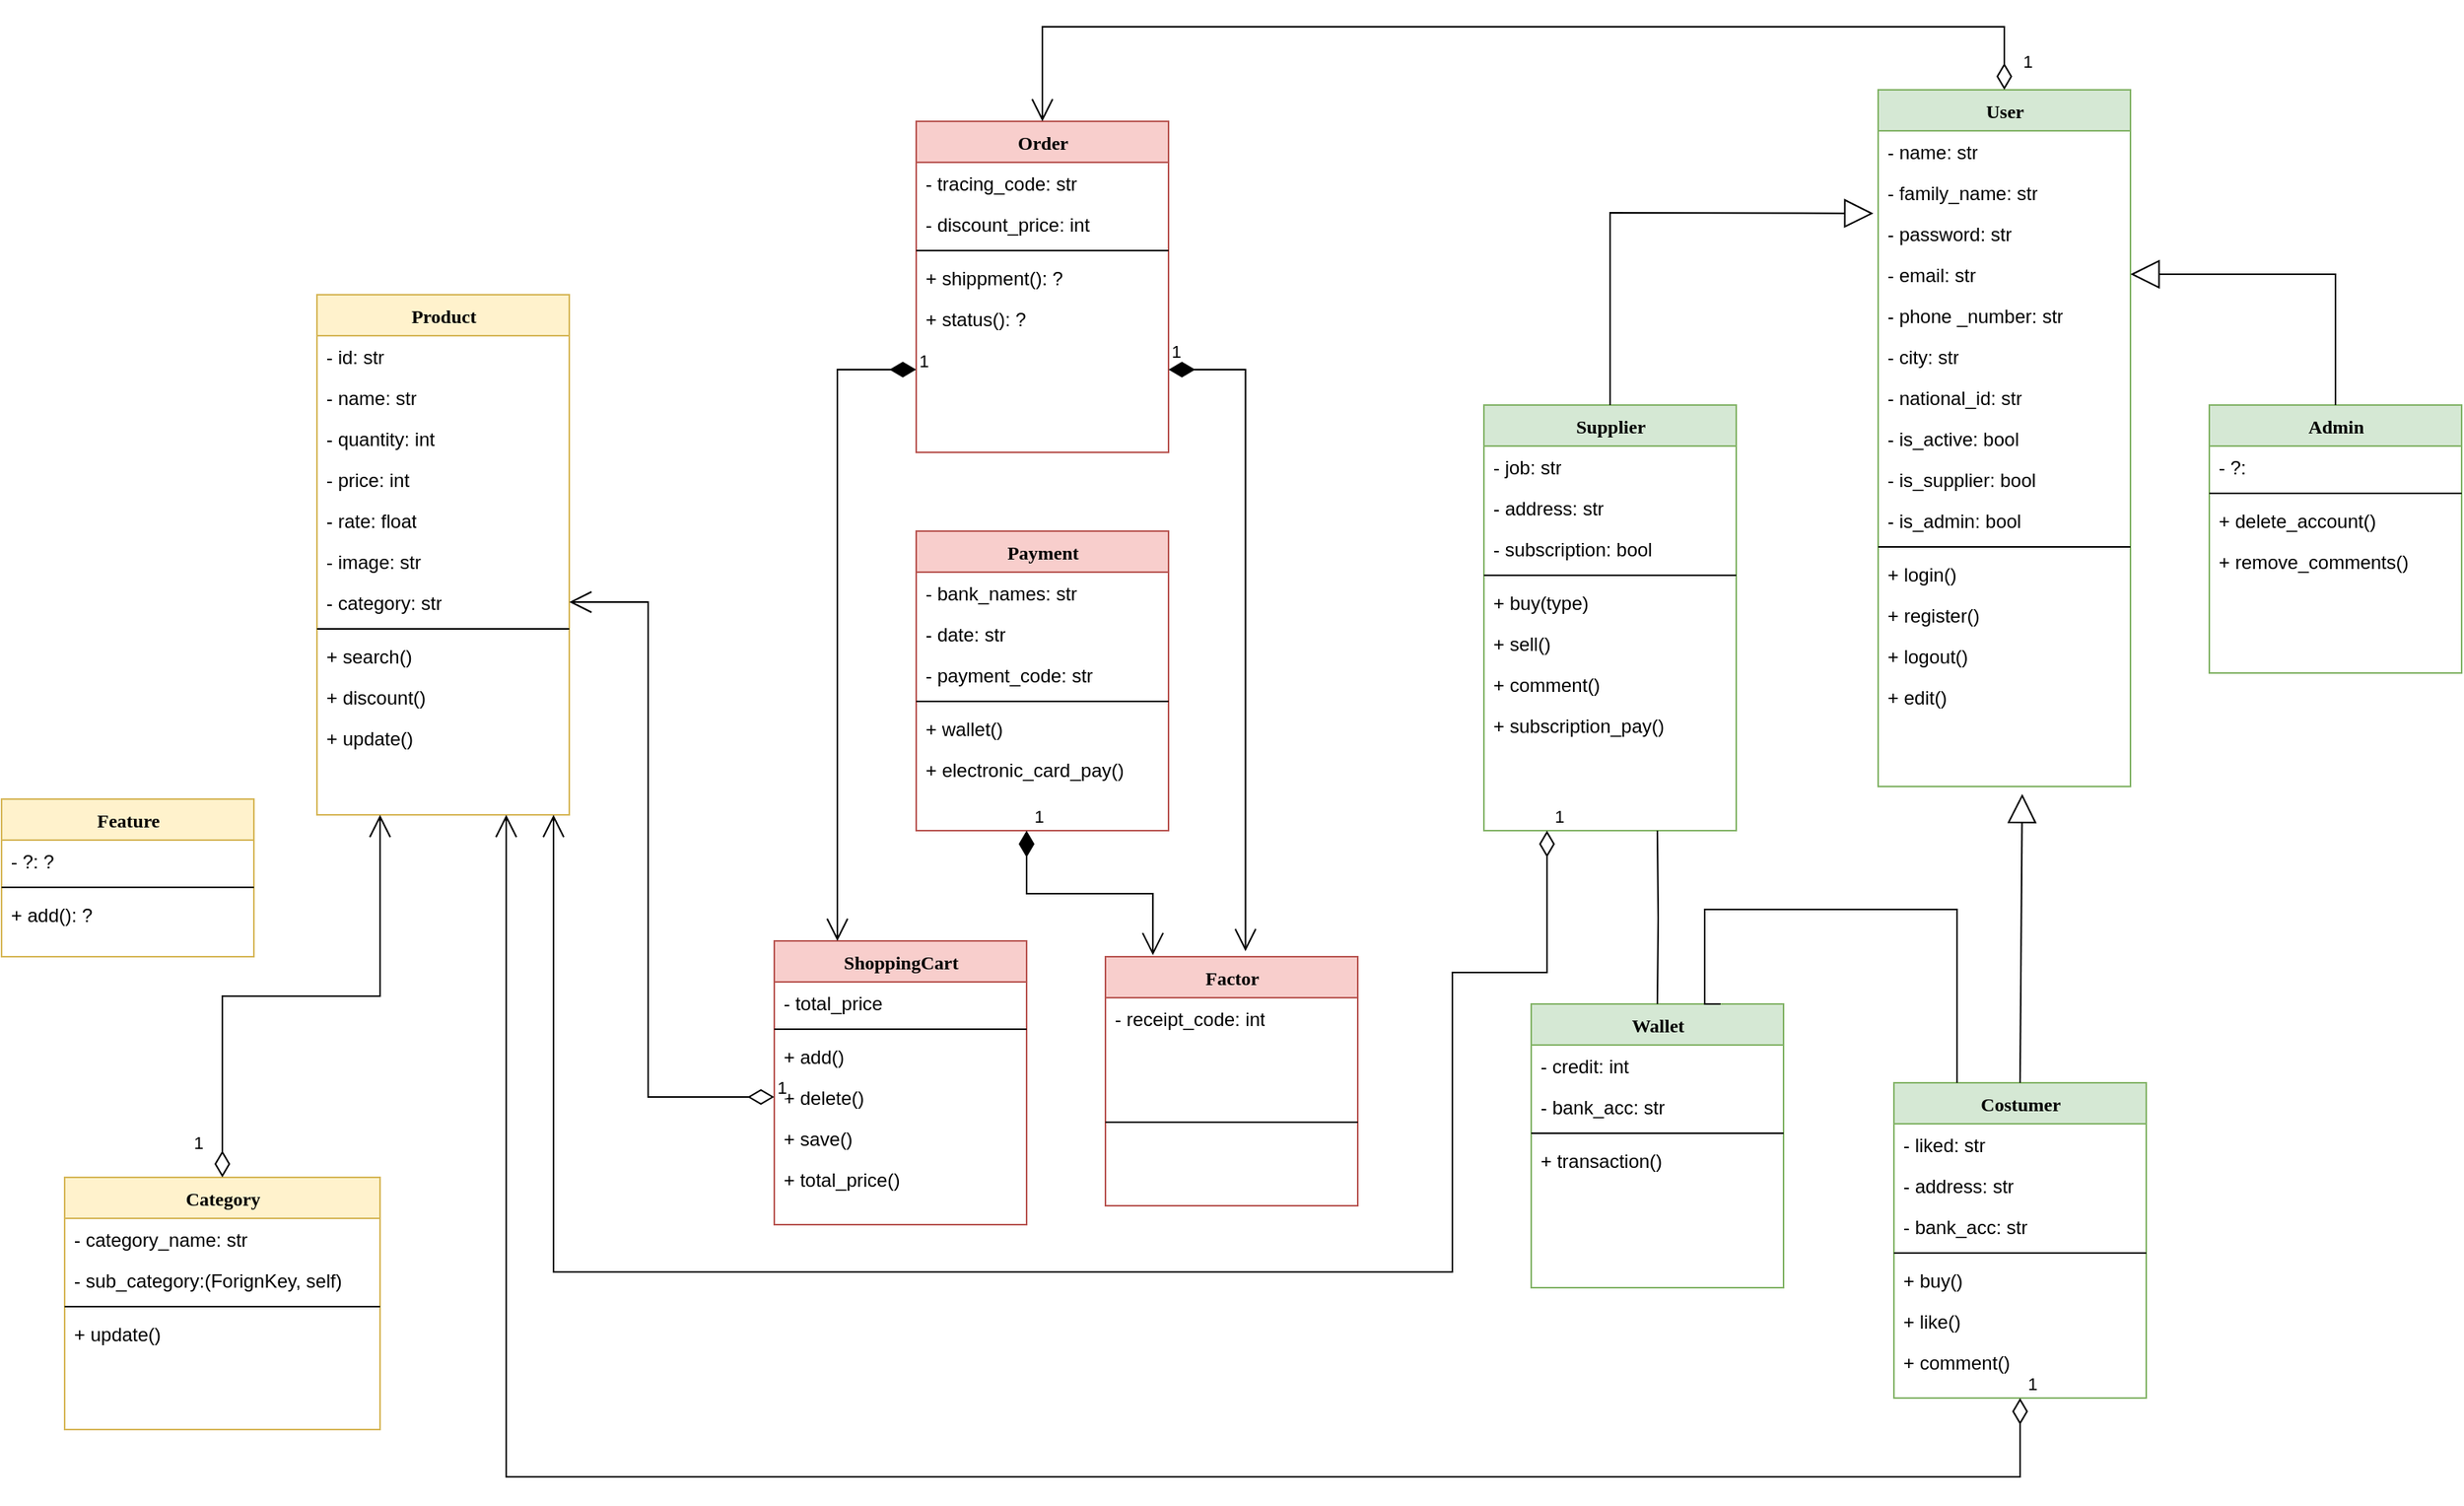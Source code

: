 <mxfile version="17.5.0" type="device"><diagram name="Page-1" id="9f46799a-70d6-7492-0946-bef42562c5a5"><mxGraphModel dx="1149" dy="525" grid="1" gridSize="10" guides="1" tooltips="1" connect="1" arrows="1" fold="1" page="1" pageScale="1" pageWidth="1700" pageHeight="1100" background="none" math="0" shadow="0"><root><mxCell id="0"/><mxCell id="1" parent="0"/><mxCell id="78961159f06e98e8-30" value="Product" style="swimlane;html=1;fontStyle=1;align=center;verticalAlign=top;childLayout=stackLayout;horizontal=1;startSize=26;horizontalStack=0;resizeParent=1;resizeLast=0;collapsible=1;marginBottom=0;swimlaneFillColor=#ffffff;rounded=0;shadow=0;comic=0;labelBackgroundColor=none;strokeWidth=1;fillColor=#fff2cc;fontFamily=Verdana;fontSize=12;strokeColor=#d6b656;" parent="1" vertex="1"><mxGeometry x="270" y="210" width="160" height="330" as="geometry"/></mxCell><mxCell id="78961159f06e98e8-31" value="- id: str" style="text;html=1;strokeColor=none;fillColor=none;align=left;verticalAlign=top;spacingLeft=4;spacingRight=4;whiteSpace=wrap;overflow=hidden;rotatable=0;points=[[0,0.5],[1,0.5]];portConstraint=eastwest;" parent="78961159f06e98e8-30" vertex="1"><mxGeometry y="26" width="160" height="26" as="geometry"/></mxCell><mxCell id="78961159f06e98e8-32" value="- name: str" style="text;html=1;strokeColor=none;fillColor=none;align=left;verticalAlign=top;spacingLeft=4;spacingRight=4;whiteSpace=wrap;overflow=hidden;rotatable=0;points=[[0,0.5],[1,0.5]];portConstraint=eastwest;" parent="78961159f06e98e8-30" vertex="1"><mxGeometry y="52" width="160" height="26" as="geometry"/></mxCell><mxCell id="78961159f06e98e8-34" value="- quantity: int" style="text;html=1;strokeColor=none;fillColor=none;align=left;verticalAlign=top;spacingLeft=4;spacingRight=4;whiteSpace=wrap;overflow=hidden;rotatable=0;points=[[0,0.5],[1,0.5]];portConstraint=eastwest;" parent="78961159f06e98e8-30" vertex="1"><mxGeometry y="78" width="160" height="26" as="geometry"/></mxCell><mxCell id="78961159f06e98e8-33" value="- price: int" style="text;html=1;strokeColor=none;fillColor=none;align=left;verticalAlign=top;spacingLeft=4;spacingRight=4;whiteSpace=wrap;overflow=hidden;rotatable=0;points=[[0,0.5],[1,0.5]];portConstraint=eastwest;" parent="78961159f06e98e8-30" vertex="1"><mxGeometry y="104" width="160" height="26" as="geometry"/></mxCell><mxCell id="78961159f06e98e8-36" value="- rate: float" style="text;html=1;strokeColor=none;fillColor=none;align=left;verticalAlign=top;spacingLeft=4;spacingRight=4;whiteSpace=wrap;overflow=hidden;rotatable=0;points=[[0,0.5],[1,0.5]];portConstraint=eastwest;" parent="78961159f06e98e8-30" vertex="1"><mxGeometry y="130" width="160" height="26" as="geometry"/></mxCell><mxCell id="78961159f06e98e8-37" value="- image: str" style="text;html=1;strokeColor=none;fillColor=none;align=left;verticalAlign=top;spacingLeft=4;spacingRight=4;whiteSpace=wrap;overflow=hidden;rotatable=0;points=[[0,0.5],[1,0.5]];portConstraint=eastwest;" parent="78961159f06e98e8-30" vertex="1"><mxGeometry y="156" width="160" height="26" as="geometry"/></mxCell><mxCell id="fIkPZ4_y4EWvfFRORmlF-65" value="- category: str" style="text;html=1;strokeColor=none;fillColor=none;align=left;verticalAlign=top;spacingLeft=4;spacingRight=4;whiteSpace=wrap;overflow=hidden;rotatable=0;points=[[0,0.5],[1,0.5]];portConstraint=eastwest;" parent="78961159f06e98e8-30" vertex="1"><mxGeometry y="182" width="160" height="26" as="geometry"/></mxCell><mxCell id="78961159f06e98e8-38" value="" style="line;html=1;strokeWidth=1;fillColor=none;align=left;verticalAlign=middle;spacingTop=-1;spacingLeft=3;spacingRight=3;rotatable=0;labelPosition=right;points=[];portConstraint=eastwest;" parent="78961159f06e98e8-30" vertex="1"><mxGeometry y="208" width="160" height="8" as="geometry"/></mxCell><mxCell id="78961159f06e98e8-42" value="+ search()" style="text;html=1;strokeColor=none;fillColor=none;align=left;verticalAlign=top;spacingLeft=4;spacingRight=4;whiteSpace=wrap;overflow=hidden;rotatable=0;points=[[0,0.5],[1,0.5]];portConstraint=eastwest;" parent="78961159f06e98e8-30" vertex="1"><mxGeometry y="216" width="160" height="26" as="geometry"/></mxCell><mxCell id="BPXEBO4qy_wb8fiPH7Xa-4" value="+ discount()" style="text;html=1;strokeColor=none;fillColor=none;align=left;verticalAlign=top;spacingLeft=4;spacingRight=4;whiteSpace=wrap;overflow=hidden;rotatable=0;points=[[0,0.5],[1,0.5]];portConstraint=eastwest;" parent="78961159f06e98e8-30" vertex="1"><mxGeometry y="242" width="160" height="26" as="geometry"/></mxCell><mxCell id="4go0YSJd2ItWTW5QJAgj-34" value="+ update()" style="text;html=1;strokeColor=none;fillColor=none;align=left;verticalAlign=top;spacingLeft=4;spacingRight=4;whiteSpace=wrap;overflow=hidden;rotatable=0;points=[[0,0.5],[1,0.5]];portConstraint=eastwest;" vertex="1" parent="78961159f06e98e8-30"><mxGeometry y="268" width="160" height="26" as="geometry"/></mxCell><mxCell id="BPXEBO4qy_wb8fiPH7Xa-6" value="User" style="swimlane;html=1;fontStyle=1;align=center;verticalAlign=top;childLayout=stackLayout;horizontal=1;startSize=26;horizontalStack=0;resizeParent=1;resizeLast=0;collapsible=1;marginBottom=0;swimlaneFillColor=#ffffff;rounded=0;shadow=0;comic=0;labelBackgroundColor=none;strokeWidth=1;fillColor=#d5e8d4;fontFamily=Verdana;fontSize=12;strokeColor=#82b366;" parent="1" vertex="1"><mxGeometry x="1260" y="80" width="160" height="442" as="geometry"/></mxCell><mxCell id="BPXEBO4qy_wb8fiPH7Xa-7" value="- name: str" style="text;html=1;strokeColor=none;fillColor=none;align=left;verticalAlign=top;spacingLeft=4;spacingRight=4;whiteSpace=wrap;overflow=hidden;rotatable=0;points=[[0,0.5],[1,0.5]];portConstraint=eastwest;" parent="BPXEBO4qy_wb8fiPH7Xa-6" vertex="1"><mxGeometry y="26" width="160" height="26" as="geometry"/></mxCell><mxCell id="BPXEBO4qy_wb8fiPH7Xa-18" value="- family_name: str" style="text;html=1;strokeColor=none;fillColor=none;align=left;verticalAlign=top;spacingLeft=4;spacingRight=4;whiteSpace=wrap;overflow=hidden;rotatable=0;points=[[0,0.5],[1,0.5]];portConstraint=eastwest;" parent="BPXEBO4qy_wb8fiPH7Xa-6" vertex="1"><mxGeometry y="52" width="160" height="26" as="geometry"/></mxCell><mxCell id="BPXEBO4qy_wb8fiPH7Xa-8" value="- password: str" style="text;html=1;strokeColor=none;fillColor=none;align=left;verticalAlign=top;spacingLeft=4;spacingRight=4;whiteSpace=wrap;overflow=hidden;rotatable=0;points=[[0,0.5],[1,0.5]];portConstraint=eastwest;" parent="BPXEBO4qy_wb8fiPH7Xa-6" vertex="1"><mxGeometry y="78" width="160" height="26" as="geometry"/></mxCell><mxCell id="BPXEBO4qy_wb8fiPH7Xa-9" value="- email: str" style="text;html=1;strokeColor=none;fillColor=none;align=left;verticalAlign=top;spacingLeft=4;spacingRight=4;whiteSpace=wrap;overflow=hidden;rotatable=0;points=[[0,0.5],[1,0.5]];portConstraint=eastwest;" parent="BPXEBO4qy_wb8fiPH7Xa-6" vertex="1"><mxGeometry y="104" width="160" height="26" as="geometry"/></mxCell><mxCell id="BPXEBO4qy_wb8fiPH7Xa-10" value="- phone _number: str" style="text;html=1;strokeColor=none;fillColor=none;align=left;verticalAlign=top;spacingLeft=4;spacingRight=4;whiteSpace=wrap;overflow=hidden;rotatable=0;points=[[0,0.5],[1,0.5]];portConstraint=eastwest;" parent="BPXEBO4qy_wb8fiPH7Xa-6" vertex="1"><mxGeometry y="130" width="160" height="26" as="geometry"/></mxCell><mxCell id="4go0YSJd2ItWTW5QJAgj-14" value="- city: str" style="text;html=1;strokeColor=none;fillColor=none;align=left;verticalAlign=top;spacingLeft=4;spacingRight=4;whiteSpace=wrap;overflow=hidden;rotatable=0;points=[[0,0.5],[1,0.5]];portConstraint=eastwest;" vertex="1" parent="BPXEBO4qy_wb8fiPH7Xa-6"><mxGeometry y="156" width="160" height="26" as="geometry"/></mxCell><mxCell id="QtdesWyLZIjaMPHJpscY-1" value="- national_id: str" style="text;html=1;strokeColor=none;fillColor=none;align=left;verticalAlign=top;spacingLeft=4;spacingRight=4;whiteSpace=wrap;overflow=hidden;rotatable=0;points=[[0,0.5],[1,0.5]];portConstraint=eastwest;" parent="BPXEBO4qy_wb8fiPH7Xa-6" vertex="1"><mxGeometry y="182" width="160" height="26" as="geometry"/></mxCell><mxCell id="4go0YSJd2ItWTW5QJAgj-20" value="- is_active: bool" style="text;html=1;strokeColor=none;fillColor=none;align=left;verticalAlign=top;spacingLeft=4;spacingRight=4;whiteSpace=wrap;overflow=hidden;rotatable=0;points=[[0,0.5],[1,0.5]];portConstraint=eastwest;" vertex="1" parent="BPXEBO4qy_wb8fiPH7Xa-6"><mxGeometry y="208" width="160" height="26" as="geometry"/></mxCell><mxCell id="4go0YSJd2ItWTW5QJAgj-22" value="- is_supplier: bool" style="text;html=1;strokeColor=none;fillColor=none;align=left;verticalAlign=top;spacingLeft=4;spacingRight=4;whiteSpace=wrap;overflow=hidden;rotatable=0;points=[[0,0.5],[1,0.5]];portConstraint=eastwest;" vertex="1" parent="BPXEBO4qy_wb8fiPH7Xa-6"><mxGeometry y="234" width="160" height="26" as="geometry"/></mxCell><mxCell id="4go0YSJd2ItWTW5QJAgj-21" value="- is_admin: bool" style="text;html=1;strokeColor=none;fillColor=none;align=left;verticalAlign=top;spacingLeft=4;spacingRight=4;whiteSpace=wrap;overflow=hidden;rotatable=0;points=[[0,0.5],[1,0.5]];portConstraint=eastwest;" vertex="1" parent="BPXEBO4qy_wb8fiPH7Xa-6"><mxGeometry y="260" width="160" height="26" as="geometry"/></mxCell><mxCell id="BPXEBO4qy_wb8fiPH7Xa-13" value="" style="line;html=1;strokeWidth=1;fillColor=none;align=left;verticalAlign=middle;spacingTop=-1;spacingLeft=3;spacingRight=3;rotatable=0;labelPosition=right;points=[];portConstraint=eastwest;" parent="BPXEBO4qy_wb8fiPH7Xa-6" vertex="1"><mxGeometry y="286" width="160" height="8" as="geometry"/></mxCell><mxCell id="fIkPZ4_y4EWvfFRORmlF-66" value="+ login()" style="text;html=1;strokeColor=none;fillColor=none;align=left;verticalAlign=top;spacingLeft=4;spacingRight=4;whiteSpace=wrap;overflow=hidden;rotatable=0;points=[[0,0.5],[1,0.5]];portConstraint=eastwest;" parent="BPXEBO4qy_wb8fiPH7Xa-6" vertex="1"><mxGeometry y="294" width="160" height="26" as="geometry"/></mxCell><mxCell id="fIkPZ4_y4EWvfFRORmlF-67" value="+ register()" style="text;html=1;strokeColor=none;fillColor=none;align=left;verticalAlign=top;spacingLeft=4;spacingRight=4;whiteSpace=wrap;overflow=hidden;rotatable=0;points=[[0,0.5],[1,0.5]];portConstraint=eastwest;" parent="BPXEBO4qy_wb8fiPH7Xa-6" vertex="1"><mxGeometry y="320" width="160" height="26" as="geometry"/></mxCell><mxCell id="fIkPZ4_y4EWvfFRORmlF-68" value="+ logout()" style="text;html=1;strokeColor=none;fillColor=none;align=left;verticalAlign=top;spacingLeft=4;spacingRight=4;whiteSpace=wrap;overflow=hidden;rotatable=0;points=[[0,0.5],[1,0.5]];portConstraint=eastwest;" parent="BPXEBO4qy_wb8fiPH7Xa-6" vertex="1"><mxGeometry y="346" width="160" height="26" as="geometry"/></mxCell><mxCell id="4go0YSJd2ItWTW5QJAgj-15" value="+ edit()" style="text;html=1;strokeColor=none;fillColor=none;align=left;verticalAlign=top;spacingLeft=4;spacingRight=4;whiteSpace=wrap;overflow=hidden;rotatable=0;points=[[0,0.5],[1,0.5]];portConstraint=eastwest;" vertex="1" parent="BPXEBO4qy_wb8fiPH7Xa-6"><mxGeometry y="372" width="160" height="70" as="geometry"/></mxCell><mxCell id="BPXEBO4qy_wb8fiPH7Xa-19" value="Costumer" style="swimlane;html=1;fontStyle=1;align=center;verticalAlign=top;childLayout=stackLayout;horizontal=1;startSize=26;horizontalStack=0;resizeParent=1;resizeLast=0;collapsible=1;marginBottom=0;swimlaneFillColor=#ffffff;rounded=0;shadow=0;comic=0;labelBackgroundColor=none;strokeWidth=1;fillColor=#d5e8d4;fontFamily=Verdana;fontSize=12;strokeColor=#82b366;" parent="1" vertex="1"><mxGeometry x="1270" y="710" width="160" height="200" as="geometry"/></mxCell><mxCell id="BPXEBO4qy_wb8fiPH7Xa-20" value="- liked: str" style="text;html=1;strokeColor=none;fillColor=none;align=left;verticalAlign=top;spacingLeft=4;spacingRight=4;whiteSpace=wrap;overflow=hidden;rotatable=0;points=[[0,0.5],[1,0.5]];portConstraint=eastwest;" parent="BPXEBO4qy_wb8fiPH7Xa-19" vertex="1"><mxGeometry y="26" width="160" height="26" as="geometry"/></mxCell><mxCell id="BPXEBO4qy_wb8fiPH7Xa-21" value="- address: str" style="text;html=1;strokeColor=none;fillColor=none;align=left;verticalAlign=top;spacingLeft=4;spacingRight=4;whiteSpace=wrap;overflow=hidden;rotatable=0;points=[[0,0.5],[1,0.5]];portConstraint=eastwest;" parent="BPXEBO4qy_wb8fiPH7Xa-19" vertex="1"><mxGeometry y="52" width="160" height="26" as="geometry"/></mxCell><mxCell id="BPXEBO4qy_wb8fiPH7Xa-22" value="- bank_acc: str" style="text;html=1;strokeColor=none;fillColor=none;align=left;verticalAlign=top;spacingLeft=4;spacingRight=4;whiteSpace=wrap;overflow=hidden;rotatable=0;points=[[0,0.5],[1,0.5]];portConstraint=eastwest;" parent="BPXEBO4qy_wb8fiPH7Xa-19" vertex="1"><mxGeometry y="78" width="160" height="26" as="geometry"/></mxCell><mxCell id="BPXEBO4qy_wb8fiPH7Xa-25" value="" style="line;html=1;strokeWidth=1;fillColor=none;align=left;verticalAlign=middle;spacingTop=-1;spacingLeft=3;spacingRight=3;rotatable=0;labelPosition=right;points=[];portConstraint=eastwest;" parent="BPXEBO4qy_wb8fiPH7Xa-19" vertex="1"><mxGeometry y="104" width="160" height="8" as="geometry"/></mxCell><mxCell id="BPXEBO4qy_wb8fiPH7Xa-45" value="+ buy()" style="text;html=1;strokeColor=none;fillColor=none;align=left;verticalAlign=top;spacingLeft=4;spacingRight=4;whiteSpace=wrap;overflow=hidden;rotatable=0;points=[[0,0.5],[1,0.5]];portConstraint=eastwest;" parent="BPXEBO4qy_wb8fiPH7Xa-19" vertex="1"><mxGeometry y="112" width="160" height="26" as="geometry"/></mxCell><mxCell id="fIkPZ4_y4EWvfFRORmlF-72" value="+ like()" style="text;html=1;strokeColor=none;fillColor=none;align=left;verticalAlign=top;spacingLeft=4;spacingRight=4;whiteSpace=wrap;overflow=hidden;rotatable=0;points=[[0,0.5],[1,0.5]];portConstraint=eastwest;" parent="BPXEBO4qy_wb8fiPH7Xa-19" vertex="1"><mxGeometry y="138" width="160" height="26" as="geometry"/></mxCell><mxCell id="4go0YSJd2ItWTW5QJAgj-25" value="+ comment()" style="text;html=1;strokeColor=none;fillColor=none;align=left;verticalAlign=top;spacingLeft=4;spacingRight=4;whiteSpace=wrap;overflow=hidden;rotatable=0;points=[[0,0.5],[1,0.5]];portConstraint=eastwest;" vertex="1" parent="BPXEBO4qy_wb8fiPH7Xa-19"><mxGeometry y="164" width="160" height="26" as="geometry"/></mxCell><mxCell id="BPXEBO4qy_wb8fiPH7Xa-26" value="Admin" style="swimlane;html=1;fontStyle=1;align=center;verticalAlign=top;childLayout=stackLayout;horizontal=1;startSize=26;horizontalStack=0;resizeParent=1;resizeLast=0;collapsible=1;marginBottom=0;swimlaneFillColor=#ffffff;rounded=0;shadow=0;comic=0;labelBackgroundColor=none;strokeWidth=1;fillColor=#d5e8d4;fontFamily=Verdana;fontSize=12;strokeColor=#82b366;" parent="1" vertex="1"><mxGeometry x="1470" y="280" width="160" height="170" as="geometry"/></mxCell><mxCell id="BPXEBO4qy_wb8fiPH7Xa-31" value="- ?:" style="text;html=1;strokeColor=none;fillColor=none;align=left;verticalAlign=top;spacingLeft=4;spacingRight=4;whiteSpace=wrap;overflow=hidden;rotatable=0;points=[[0,0.5],[1,0.5]];portConstraint=eastwest;" parent="BPXEBO4qy_wb8fiPH7Xa-26" vertex="1"><mxGeometry y="26" width="160" height="26" as="geometry"/></mxCell><mxCell id="BPXEBO4qy_wb8fiPH7Xa-32" value="" style="line;html=1;strokeWidth=1;fillColor=none;align=left;verticalAlign=middle;spacingTop=-1;spacingLeft=3;spacingRight=3;rotatable=0;labelPosition=right;points=[];portConstraint=eastwest;" parent="BPXEBO4qy_wb8fiPH7Xa-26" vertex="1"><mxGeometry y="52" width="160" height="8" as="geometry"/></mxCell><mxCell id="fIkPZ4_y4EWvfFRORmlF-69" value="+ delete_account()" style="text;html=1;strokeColor=none;fillColor=none;align=left;verticalAlign=top;spacingLeft=4;spacingRight=4;whiteSpace=wrap;overflow=hidden;rotatable=0;points=[[0,0.5],[1,0.5]];portConstraint=eastwest;" parent="BPXEBO4qy_wb8fiPH7Xa-26" vertex="1"><mxGeometry y="60" width="160" height="26" as="geometry"/></mxCell><mxCell id="fIkPZ4_y4EWvfFRORmlF-70" value="+ remove_comments()" style="text;html=1;strokeColor=none;fillColor=none;align=left;verticalAlign=top;spacingLeft=4;spacingRight=4;whiteSpace=wrap;overflow=hidden;rotatable=0;points=[[0,0.5],[1,0.5]];portConstraint=eastwest;" parent="BPXEBO4qy_wb8fiPH7Xa-26" vertex="1"><mxGeometry y="86" width="160" height="26" as="geometry"/></mxCell><mxCell id="BPXEBO4qy_wb8fiPH7Xa-37" value="Order" style="swimlane;html=1;fontStyle=1;align=center;verticalAlign=top;childLayout=stackLayout;horizontal=1;startSize=26;horizontalStack=0;resizeParent=1;resizeLast=0;collapsible=1;marginBottom=0;swimlaneFillColor=#ffffff;rounded=0;shadow=0;comic=0;labelBackgroundColor=none;strokeWidth=1;fillColor=#f8cecc;fontFamily=Verdana;fontSize=12;strokeColor=#b85450;" parent="1" vertex="1"><mxGeometry x="650" y="100" width="160" height="210" as="geometry"/></mxCell><mxCell id="BPXEBO4qy_wb8fiPH7Xa-40" value="- tracing_code: str" style="text;html=1;strokeColor=none;fillColor=none;align=left;verticalAlign=top;spacingLeft=4;spacingRight=4;whiteSpace=wrap;overflow=hidden;rotatable=0;points=[[0,0.5],[1,0.5]];portConstraint=eastwest;" parent="BPXEBO4qy_wb8fiPH7Xa-37" vertex="1"><mxGeometry y="26" width="160" height="26" as="geometry"/></mxCell><mxCell id="BPXEBO4qy_wb8fiPH7Xa-41" value="- discount_price: int" style="text;html=1;strokeColor=none;fillColor=none;align=left;verticalAlign=top;spacingLeft=4;spacingRight=4;whiteSpace=wrap;overflow=hidden;rotatable=0;points=[[0,0.5],[1,0.5]];portConstraint=eastwest;" parent="BPXEBO4qy_wb8fiPH7Xa-37" vertex="1"><mxGeometry y="52" width="160" height="26" as="geometry"/></mxCell><mxCell id="BPXEBO4qy_wb8fiPH7Xa-43" value="" style="line;html=1;strokeWidth=1;fillColor=none;align=left;verticalAlign=middle;spacingTop=-1;spacingLeft=3;spacingRight=3;rotatable=0;labelPosition=right;points=[];portConstraint=eastwest;" parent="BPXEBO4qy_wb8fiPH7Xa-37" vertex="1"><mxGeometry y="78" width="160" height="8" as="geometry"/></mxCell><mxCell id="fIkPZ4_y4EWvfFRORmlF-80" value="+ shippment(): ?" style="text;html=1;strokeColor=none;fillColor=none;align=left;verticalAlign=top;spacingLeft=4;spacingRight=4;whiteSpace=wrap;overflow=hidden;rotatable=0;points=[[0,0.5],[1,0.5]];portConstraint=eastwest;" parent="BPXEBO4qy_wb8fiPH7Xa-37" vertex="1"><mxGeometry y="86" width="160" height="26" as="geometry"/></mxCell><mxCell id="fIkPZ4_y4EWvfFRORmlF-81" value="+ status(): ?" style="text;html=1;strokeColor=none;fillColor=none;align=left;verticalAlign=top;spacingLeft=4;spacingRight=4;whiteSpace=wrap;overflow=hidden;rotatable=0;points=[[0,0.5],[1,0.5]];portConstraint=eastwest;" parent="BPXEBO4qy_wb8fiPH7Xa-37" vertex="1"><mxGeometry y="112" width="160" height="26" as="geometry"/></mxCell><mxCell id="fIkPZ4_y4EWvfFRORmlF-1" value="Feature" style="swimlane;html=1;fontStyle=1;align=center;verticalAlign=top;childLayout=stackLayout;horizontal=1;startSize=26;horizontalStack=0;resizeParent=1;resizeLast=0;collapsible=1;marginBottom=0;swimlaneFillColor=#ffffff;rounded=0;shadow=0;comic=0;labelBackgroundColor=none;strokeWidth=1;fillColor=#fff2cc;fontFamily=Verdana;fontSize=12;strokeColor=#d6b656;" parent="1" vertex="1"><mxGeometry x="70" y="530" width="160" height="100" as="geometry"/></mxCell><mxCell id="fIkPZ4_y4EWvfFRORmlF-7" value="- ?: ?" style="text;html=1;strokeColor=none;fillColor=none;align=left;verticalAlign=top;spacingLeft=4;spacingRight=4;whiteSpace=wrap;overflow=hidden;rotatable=0;points=[[0,0.5],[1,0.5]];portConstraint=eastwest;" parent="fIkPZ4_y4EWvfFRORmlF-1" vertex="1"><mxGeometry y="26" width="160" height="26" as="geometry"/></mxCell><mxCell id="fIkPZ4_y4EWvfFRORmlF-8" value="" style="line;html=1;strokeWidth=1;fillColor=none;align=left;verticalAlign=middle;spacingTop=-1;spacingLeft=3;spacingRight=3;rotatable=0;labelPosition=right;points=[];portConstraint=eastwest;" parent="fIkPZ4_y4EWvfFRORmlF-1" vertex="1"><mxGeometry y="52" width="160" height="8" as="geometry"/></mxCell><mxCell id="fIkPZ4_y4EWvfFRORmlF-9" value="+ add(): ?" style="text;html=1;strokeColor=none;fillColor=none;align=left;verticalAlign=top;spacingLeft=4;spacingRight=4;whiteSpace=wrap;overflow=hidden;rotatable=0;points=[[0,0.5],[1,0.5]];portConstraint=eastwest;" parent="fIkPZ4_y4EWvfFRORmlF-1" vertex="1"><mxGeometry y="60" width="160" height="26" as="geometry"/></mxCell><mxCell id="fIkPZ4_y4EWvfFRORmlF-13" value="Category" style="swimlane;html=1;fontStyle=1;align=center;verticalAlign=top;childLayout=stackLayout;horizontal=1;startSize=26;horizontalStack=0;resizeParent=1;resizeLast=0;collapsible=1;marginBottom=0;swimlaneFillColor=#ffffff;rounded=0;shadow=0;comic=0;labelBackgroundColor=none;strokeWidth=1;fillColor=#fff2cc;fontFamily=Verdana;fontSize=12;strokeColor=#d6b656;" parent="1" vertex="1"><mxGeometry x="110" y="770" width="200" height="160" as="geometry"/></mxCell><mxCell id="fIkPZ4_y4EWvfFRORmlF-14" value="- category_name: str" style="text;html=1;strokeColor=none;fillColor=none;align=left;verticalAlign=top;spacingLeft=4;spacingRight=4;whiteSpace=wrap;overflow=hidden;rotatable=0;points=[[0,0.5],[1,0.5]];portConstraint=eastwest;" parent="fIkPZ4_y4EWvfFRORmlF-13" vertex="1"><mxGeometry y="26" width="200" height="26" as="geometry"/></mxCell><mxCell id="fIkPZ4_y4EWvfFRORmlF-16" value="- sub_category:(ForignKey, self)" style="text;html=1;strokeColor=none;fillColor=none;align=left;verticalAlign=top;spacingLeft=4;spacingRight=4;whiteSpace=wrap;overflow=hidden;rotatable=0;points=[[0,0.5],[1,0.5]];portConstraint=eastwest;" parent="fIkPZ4_y4EWvfFRORmlF-13" vertex="1"><mxGeometry y="52" width="200" height="26" as="geometry"/></mxCell><mxCell id="fIkPZ4_y4EWvfFRORmlF-20" value="" style="line;html=1;strokeWidth=1;fillColor=none;align=left;verticalAlign=middle;spacingTop=-1;spacingLeft=3;spacingRight=3;rotatable=0;labelPosition=right;points=[];portConstraint=eastwest;" parent="fIkPZ4_y4EWvfFRORmlF-13" vertex="1"><mxGeometry y="78" width="200" height="8" as="geometry"/></mxCell><mxCell id="fIkPZ4_y4EWvfFRORmlF-21" value="+ update()" style="text;html=1;strokeColor=none;fillColor=none;align=left;verticalAlign=top;spacingLeft=4;spacingRight=4;whiteSpace=wrap;overflow=hidden;rotatable=0;points=[[0,0.5],[1,0.5]];portConstraint=eastwest;" parent="fIkPZ4_y4EWvfFRORmlF-13" vertex="1"><mxGeometry y="86" width="200" height="26" as="geometry"/></mxCell><mxCell id="fIkPZ4_y4EWvfFRORmlF-25" value="Supplier" style="swimlane;html=1;fontStyle=1;align=center;verticalAlign=top;childLayout=stackLayout;horizontal=1;startSize=26;horizontalStack=0;resizeParent=1;resizeLast=0;collapsible=1;marginBottom=0;swimlaneFillColor=#ffffff;rounded=0;shadow=0;comic=0;labelBackgroundColor=none;strokeWidth=1;fillColor=#d5e8d4;fontFamily=Verdana;fontSize=12;strokeColor=#82b366;" parent="1" vertex="1"><mxGeometry x="1010" y="280" width="160" height="270" as="geometry"/></mxCell><mxCell id="fIkPZ4_y4EWvfFRORmlF-27" value="- job: str" style="text;html=1;strokeColor=none;fillColor=none;align=left;verticalAlign=top;spacingLeft=4;spacingRight=4;whiteSpace=wrap;overflow=hidden;rotatable=0;points=[[0,0.5],[1,0.5]];portConstraint=eastwest;" parent="fIkPZ4_y4EWvfFRORmlF-25" vertex="1"><mxGeometry y="26" width="160" height="26" as="geometry"/></mxCell><mxCell id="fIkPZ4_y4EWvfFRORmlF-28" value="- address: str" style="text;html=1;strokeColor=none;fillColor=none;align=left;verticalAlign=top;spacingLeft=4;spacingRight=4;whiteSpace=wrap;overflow=hidden;rotatable=0;points=[[0,0.5],[1,0.5]];portConstraint=eastwest;" parent="fIkPZ4_y4EWvfFRORmlF-25" vertex="1"><mxGeometry y="52" width="160" height="26" as="geometry"/></mxCell><mxCell id="4go0YSJd2ItWTW5QJAgj-23" value="- subscription: bool" style="text;html=1;strokeColor=none;fillColor=none;align=left;verticalAlign=top;spacingLeft=4;spacingRight=4;whiteSpace=wrap;overflow=hidden;rotatable=0;points=[[0,0.5],[1,0.5]];portConstraint=eastwest;" vertex="1" parent="fIkPZ4_y4EWvfFRORmlF-25"><mxGeometry y="78" width="160" height="26" as="geometry"/></mxCell><mxCell id="fIkPZ4_y4EWvfFRORmlF-32" value="" style="line;html=1;strokeWidth=1;fillColor=none;align=left;verticalAlign=middle;spacingTop=-1;spacingLeft=3;spacingRight=3;rotatable=0;labelPosition=right;points=[];portConstraint=eastwest;" parent="fIkPZ4_y4EWvfFRORmlF-25" vertex="1"><mxGeometry y="104" width="160" height="8" as="geometry"/></mxCell><mxCell id="fIkPZ4_y4EWvfFRORmlF-33" value="+ buy(type)" style="text;html=1;strokeColor=none;fillColor=none;align=left;verticalAlign=top;spacingLeft=4;spacingRight=4;whiteSpace=wrap;overflow=hidden;rotatable=0;points=[[0,0.5],[1,0.5]];portConstraint=eastwest;" parent="fIkPZ4_y4EWvfFRORmlF-25" vertex="1"><mxGeometry y="112" width="160" height="26" as="geometry"/></mxCell><mxCell id="fIkPZ4_y4EWvfFRORmlF-73" value="+ sell()" style="text;html=1;strokeColor=none;fillColor=none;align=left;verticalAlign=top;spacingLeft=4;spacingRight=4;whiteSpace=wrap;overflow=hidden;rotatable=0;points=[[0,0.5],[1,0.5]];portConstraint=eastwest;" parent="fIkPZ4_y4EWvfFRORmlF-25" vertex="1"><mxGeometry y="138" width="160" height="26" as="geometry"/></mxCell><mxCell id="fIkPZ4_y4EWvfFRORmlF-75" value="+ comment()" style="text;html=1;strokeColor=none;fillColor=none;align=left;verticalAlign=top;spacingLeft=4;spacingRight=4;whiteSpace=wrap;overflow=hidden;rotatable=0;points=[[0,0.5],[1,0.5]];portConstraint=eastwest;" parent="fIkPZ4_y4EWvfFRORmlF-25" vertex="1"><mxGeometry y="164" width="160" height="26" as="geometry"/></mxCell><mxCell id="4go0YSJd2ItWTW5QJAgj-24" value="+ subscription_pay()" style="text;html=1;strokeColor=none;fillColor=none;align=left;verticalAlign=top;spacingLeft=4;spacingRight=4;whiteSpace=wrap;overflow=hidden;rotatable=0;points=[[0,0.5],[1,0.5]];portConstraint=eastwest;" vertex="1" parent="fIkPZ4_y4EWvfFRORmlF-25"><mxGeometry y="190" width="160" height="54" as="geometry"/></mxCell><mxCell id="fIkPZ4_y4EWvfFRORmlF-34" value="Wallet" style="swimlane;html=1;fontStyle=1;align=center;verticalAlign=top;childLayout=stackLayout;horizontal=1;startSize=26;horizontalStack=0;resizeParent=1;resizeLast=0;collapsible=1;marginBottom=0;swimlaneFillColor=#ffffff;rounded=0;shadow=0;comic=0;labelBackgroundColor=none;strokeWidth=1;fillColor=#d5e8d4;fontFamily=Verdana;fontSize=12;strokeColor=#82b366;" parent="1" vertex="1"><mxGeometry x="1040" y="660" width="160" height="180" as="geometry"/></mxCell><mxCell id="fIkPZ4_y4EWvfFRORmlF-39" value="- credit: int" style="text;html=1;strokeColor=none;fillColor=none;align=left;verticalAlign=top;spacingLeft=4;spacingRight=4;whiteSpace=wrap;overflow=hidden;rotatable=0;points=[[0,0.5],[1,0.5]];portConstraint=eastwest;" parent="fIkPZ4_y4EWvfFRORmlF-34" vertex="1"><mxGeometry y="26" width="160" height="26" as="geometry"/></mxCell><mxCell id="fIkPZ4_y4EWvfFRORmlF-40" value="- bank_acc: str" style="text;html=1;strokeColor=none;fillColor=none;align=left;verticalAlign=top;spacingLeft=4;spacingRight=4;whiteSpace=wrap;overflow=hidden;rotatable=0;points=[[0,0.5],[1,0.5]];portConstraint=eastwest;" parent="fIkPZ4_y4EWvfFRORmlF-34" vertex="1"><mxGeometry y="52" width="160" height="26" as="geometry"/></mxCell><mxCell id="fIkPZ4_y4EWvfFRORmlF-41" value="" style="line;html=1;strokeWidth=1;fillColor=none;align=left;verticalAlign=middle;spacingTop=-1;spacingLeft=3;spacingRight=3;rotatable=0;labelPosition=right;points=[];portConstraint=eastwest;" parent="fIkPZ4_y4EWvfFRORmlF-34" vertex="1"><mxGeometry y="78" width="160" height="8" as="geometry"/></mxCell><mxCell id="fIkPZ4_y4EWvfFRORmlF-42" value="+ transaction()" style="text;html=1;strokeColor=none;fillColor=none;align=left;verticalAlign=top;spacingLeft=4;spacingRight=4;whiteSpace=wrap;overflow=hidden;rotatable=0;points=[[0,0.5],[1,0.5]];portConstraint=eastwest;" parent="fIkPZ4_y4EWvfFRORmlF-34" vertex="1"><mxGeometry y="86" width="160" height="26" as="geometry"/></mxCell><mxCell id="fIkPZ4_y4EWvfFRORmlF-43" value="Factor" style="swimlane;html=1;fontStyle=1;align=center;verticalAlign=top;childLayout=stackLayout;horizontal=1;startSize=26;horizontalStack=0;resizeParent=1;resizeLast=0;collapsible=1;marginBottom=0;swimlaneFillColor=#ffffff;rounded=0;shadow=0;comic=0;labelBackgroundColor=none;strokeWidth=1;fillColor=#f8cecc;fontFamily=Verdana;fontSize=12;strokeColor=#b85450;" parent="1" vertex="1"><mxGeometry x="770" y="630" width="160" height="158" as="geometry"/></mxCell><mxCell id="fIkPZ4_y4EWvfFRORmlF-47" value="- receipt_code: int" style="text;html=1;strokeColor=none;fillColor=none;align=left;verticalAlign=top;spacingLeft=4;spacingRight=4;whiteSpace=wrap;overflow=hidden;rotatable=0;points=[[0,0.5],[1,0.5]];portConstraint=eastwest;" parent="fIkPZ4_y4EWvfFRORmlF-43" vertex="1"><mxGeometry y="26" width="160" height="26" as="geometry"/></mxCell><mxCell id="fIkPZ4_y4EWvfFRORmlF-49" value="" style="line;html=1;strokeWidth=1;fillColor=none;align=left;verticalAlign=middle;spacingTop=-1;spacingLeft=3;spacingRight=3;rotatable=0;labelPosition=right;points=[];portConstraint=eastwest;" parent="fIkPZ4_y4EWvfFRORmlF-43" vertex="1"><mxGeometry y="52" width="160" height="106" as="geometry"/></mxCell><mxCell id="fIkPZ4_y4EWvfFRORmlF-50" value="ShoppingCart" style="swimlane;html=1;fontStyle=1;align=center;verticalAlign=top;childLayout=stackLayout;horizontal=1;startSize=26;horizontalStack=0;resizeParent=1;resizeLast=0;collapsible=1;marginBottom=0;swimlaneFillColor=#ffffff;rounded=0;shadow=0;comic=0;labelBackgroundColor=none;strokeWidth=1;fillColor=#f8cecc;fontFamily=Verdana;fontSize=12;strokeColor=#b85450;" parent="1" vertex="1"><mxGeometry x="560" y="620" width="160" height="180" as="geometry"/></mxCell><mxCell id="fIkPZ4_y4EWvfFRORmlF-52" value="- total_price" style="text;html=1;strokeColor=none;fillColor=none;align=left;verticalAlign=top;spacingLeft=4;spacingRight=4;whiteSpace=wrap;overflow=hidden;rotatable=0;points=[[0,0.5],[1,0.5]];portConstraint=eastwest;" parent="fIkPZ4_y4EWvfFRORmlF-50" vertex="1"><mxGeometry y="26" width="160" height="26" as="geometry"/></mxCell><mxCell id="fIkPZ4_y4EWvfFRORmlF-56" value="" style="line;html=1;strokeWidth=1;fillColor=none;align=left;verticalAlign=middle;spacingTop=-1;spacingLeft=3;spacingRight=3;rotatable=0;labelPosition=right;points=[];portConstraint=eastwest;" parent="fIkPZ4_y4EWvfFRORmlF-50" vertex="1"><mxGeometry y="52" width="160" height="8" as="geometry"/></mxCell><mxCell id="fIkPZ4_y4EWvfFRORmlF-76" value="+ add()" style="text;html=1;strokeColor=none;fillColor=none;align=left;verticalAlign=top;spacingLeft=4;spacingRight=4;whiteSpace=wrap;overflow=hidden;rotatable=0;points=[[0,0.5],[1,0.5]];portConstraint=eastwest;" parent="fIkPZ4_y4EWvfFRORmlF-50" vertex="1"><mxGeometry y="60" width="160" height="26" as="geometry"/></mxCell><mxCell id="fIkPZ4_y4EWvfFRORmlF-77" value="+ delete()" style="text;html=1;strokeColor=none;fillColor=none;align=left;verticalAlign=top;spacingLeft=4;spacingRight=4;whiteSpace=wrap;overflow=hidden;rotatable=0;points=[[0,0.5],[1,0.5]];portConstraint=eastwest;" parent="fIkPZ4_y4EWvfFRORmlF-50" vertex="1"><mxGeometry y="86" width="160" height="26" as="geometry"/></mxCell><mxCell id="fIkPZ4_y4EWvfFRORmlF-78" value="+ save()" style="text;html=1;strokeColor=none;fillColor=none;align=left;verticalAlign=top;spacingLeft=4;spacingRight=4;whiteSpace=wrap;overflow=hidden;rotatable=0;points=[[0,0.5],[1,0.5]];portConstraint=eastwest;" parent="fIkPZ4_y4EWvfFRORmlF-50" vertex="1"><mxGeometry y="112" width="160" height="26" as="geometry"/></mxCell><mxCell id="fIkPZ4_y4EWvfFRORmlF-79" value="+ total_price()" style="text;html=1;strokeColor=none;fillColor=none;align=left;verticalAlign=top;spacingLeft=4;spacingRight=4;whiteSpace=wrap;overflow=hidden;rotatable=0;points=[[0,0.5],[1,0.5]];portConstraint=eastwest;" parent="fIkPZ4_y4EWvfFRORmlF-50" vertex="1"><mxGeometry y="138" width="160" height="26" as="geometry"/></mxCell><mxCell id="fIkPZ4_y4EWvfFRORmlF-57" value="Payment" style="swimlane;html=1;fontStyle=1;align=center;verticalAlign=top;childLayout=stackLayout;horizontal=1;startSize=26;horizontalStack=0;resizeParent=1;resizeLast=0;collapsible=1;marginBottom=0;swimlaneFillColor=#ffffff;rounded=0;shadow=0;comic=0;labelBackgroundColor=none;strokeWidth=1;fillColor=#f8cecc;fontFamily=Verdana;fontSize=12;strokeColor=#b85450;" parent="1" vertex="1"><mxGeometry x="650" y="360" width="160" height="190" as="geometry"/></mxCell><mxCell id="fIkPZ4_y4EWvfFRORmlF-58" value="- bank_names: str" style="text;html=1;strokeColor=none;fillColor=none;align=left;verticalAlign=top;spacingLeft=4;spacingRight=4;whiteSpace=wrap;overflow=hidden;rotatable=0;points=[[0,0.5],[1,0.5]];portConstraint=eastwest;" parent="fIkPZ4_y4EWvfFRORmlF-57" vertex="1"><mxGeometry y="26" width="160" height="26" as="geometry"/></mxCell><mxCell id="4go0YSJd2ItWTW5QJAgj-47" value="- date: str" style="text;html=1;strokeColor=none;fillColor=none;align=left;verticalAlign=top;spacingLeft=4;spacingRight=4;whiteSpace=wrap;overflow=hidden;rotatable=0;points=[[0,0.5],[1,0.5]];portConstraint=eastwest;" vertex="1" parent="fIkPZ4_y4EWvfFRORmlF-57"><mxGeometry y="52" width="160" height="26" as="geometry"/></mxCell><mxCell id="4go0YSJd2ItWTW5QJAgj-48" value="- payment_code: str" style="text;html=1;strokeColor=none;fillColor=none;align=left;verticalAlign=top;spacingLeft=4;spacingRight=4;whiteSpace=wrap;overflow=hidden;rotatable=0;points=[[0,0.5],[1,0.5]];portConstraint=eastwest;" vertex="1" parent="fIkPZ4_y4EWvfFRORmlF-57"><mxGeometry y="78" width="160" height="26" as="geometry"/></mxCell><mxCell id="fIkPZ4_y4EWvfFRORmlF-63" value="" style="line;html=1;strokeWidth=1;fillColor=none;align=left;verticalAlign=middle;spacingTop=-1;spacingLeft=3;spacingRight=3;rotatable=0;labelPosition=right;points=[];portConstraint=eastwest;" parent="fIkPZ4_y4EWvfFRORmlF-57" vertex="1"><mxGeometry y="104" width="160" height="8" as="geometry"/></mxCell><mxCell id="fIkPZ4_y4EWvfFRORmlF-82" value="+ wallet()" style="text;html=1;strokeColor=none;fillColor=none;align=left;verticalAlign=top;spacingLeft=4;spacingRight=4;whiteSpace=wrap;overflow=hidden;rotatable=0;points=[[0,0.5],[1,0.5]];portConstraint=eastwest;" parent="fIkPZ4_y4EWvfFRORmlF-57" vertex="1"><mxGeometry y="112" width="160" height="26" as="geometry"/></mxCell><mxCell id="fIkPZ4_y4EWvfFRORmlF-83" value="+ electronic_card_pay()" style="text;html=1;strokeColor=none;fillColor=none;align=left;verticalAlign=top;spacingLeft=4;spacingRight=4;whiteSpace=wrap;overflow=hidden;rotatable=0;points=[[0,0.5],[1,0.5]];portConstraint=eastwest;" parent="fIkPZ4_y4EWvfFRORmlF-57" vertex="1"><mxGeometry y="138" width="160" height="26" as="geometry"/></mxCell><mxCell id="4go0YSJd2ItWTW5QJAgj-12" value="1" style="endArrow=open;html=1;endSize=12;startArrow=diamondThin;startSize=14;startFill=0;edgeStyle=orthogonalEdgeStyle;align=left;verticalAlign=bottom;rounded=0;exitX=0.5;exitY=0;exitDx=0;exitDy=0;entryX=0.5;entryY=0;entryDx=0;entryDy=0;" edge="1" parent="1" source="BPXEBO4qy_wb8fiPH7Xa-6" target="BPXEBO4qy_wb8fiPH7Xa-37"><mxGeometry x="-0.972" y="-10" relative="1" as="geometry"><mxPoint x="850" y="270" as="sourcePoint"/><mxPoint x="1300" y="70" as="targetPoint"/><Array as="points"><mxPoint x="1340" y="40"/><mxPoint x="730" y="40"/></Array><mxPoint y="1" as="offset"/></mxGeometry></mxCell><mxCell id="4go0YSJd2ItWTW5QJAgj-17" value="" style="endArrow=block;endSize=16;endFill=0;html=1;rounded=0;exitX=0.5;exitY=0;exitDx=0;exitDy=0;entryX=0.571;entryY=1.067;entryDx=0;entryDy=0;entryPerimeter=0;" edge="1" parent="1" source="BPXEBO4qy_wb8fiPH7Xa-19" target="4go0YSJd2ItWTW5QJAgj-15"><mxGeometry width="160" relative="1" as="geometry"><mxPoint x="900" y="210" as="sourcePoint"/><mxPoint x="1350" y="540" as="targetPoint"/><Array as="points"/></mxGeometry></mxCell><mxCell id="4go0YSJd2ItWTW5QJAgj-18" value="" style="endArrow=block;endSize=16;endFill=0;html=1;rounded=0;entryX=1;entryY=0.5;entryDx=0;entryDy=0;exitX=0.5;exitY=0;exitDx=0;exitDy=0;" edge="1" parent="1" source="BPXEBO4qy_wb8fiPH7Xa-26" target="BPXEBO4qy_wb8fiPH7Xa-9"><mxGeometry width="160" relative="1" as="geometry"><mxPoint x="860" y="380" as="sourcePoint"/><mxPoint x="1020" y="380" as="targetPoint"/><Array as="points"><mxPoint x="1550" y="197"/></Array></mxGeometry></mxCell><mxCell id="4go0YSJd2ItWTW5QJAgj-19" value="" style="endArrow=block;endSize=16;endFill=0;html=1;rounded=0;entryX=-0.019;entryY=0.016;entryDx=0;entryDy=0;entryPerimeter=0;exitX=0.5;exitY=0;exitDx=0;exitDy=0;" edge="1" parent="1" source="fIkPZ4_y4EWvfFRORmlF-25" target="BPXEBO4qy_wb8fiPH7Xa-8"><mxGeometry x="-0.018" y="38" width="160" relative="1" as="geometry"><mxPoint x="860" y="300" as="sourcePoint"/><mxPoint x="1020" y="300" as="targetPoint"/><Array as="points"><mxPoint x="1090" y="158"/></Array><mxPoint as="offset"/></mxGeometry></mxCell><mxCell id="4go0YSJd2ItWTW5QJAgj-27" value="" style="endArrow=none;html=1;edgeStyle=orthogonalEdgeStyle;rounded=0;entryX=0.5;entryY=0;entryDx=0;entryDy=0;" edge="1" parent="1" target="fIkPZ4_y4EWvfFRORmlF-34"><mxGeometry relative="1" as="geometry"><mxPoint x="1120" y="550" as="sourcePoint"/><mxPoint x="1090" y="610" as="targetPoint"/></mxGeometry></mxCell><mxCell id="4go0YSJd2ItWTW5QJAgj-30" value="" style="endArrow=none;html=1;edgeStyle=orthogonalEdgeStyle;rounded=0;entryX=0.75;entryY=0;entryDx=0;entryDy=0;" edge="1" parent="1" source="BPXEBO4qy_wb8fiPH7Xa-19" target="fIkPZ4_y4EWvfFRORmlF-34"><mxGeometry relative="1" as="geometry"><mxPoint x="1310" y="610" as="sourcePoint"/><mxPoint x="1150" y="650" as="targetPoint"/><Array as="points"><mxPoint x="1310" y="600"/><mxPoint x="1150" y="600"/><mxPoint x="1150" y="660"/></Array></mxGeometry></mxCell><mxCell id="4go0YSJd2ItWTW5QJAgj-33" value="1" style="endArrow=open;html=1;endSize=12;startArrow=diamondThin;startSize=14;startFill=0;edgeStyle=orthogonalEdgeStyle;align=left;verticalAlign=bottom;rounded=0;exitX=0.5;exitY=0;exitDx=0;exitDy=0;entryX=0.25;entryY=1;entryDx=0;entryDy=0;" edge="1" parent="1" source="fIkPZ4_y4EWvfFRORmlF-13" target="78961159f06e98e8-30"><mxGeometry x="-0.923" y="20" relative="1" as="geometry"><mxPoint x="310" y="640" as="sourcePoint"/><mxPoint x="310" y="600" as="targetPoint"/><mxPoint y="-1" as="offset"/></mxGeometry></mxCell><mxCell id="4go0YSJd2ItWTW5QJAgj-39" value="1" style="endArrow=open;html=1;endSize=12;startArrow=diamondThin;startSize=14;startFill=0;edgeStyle=orthogonalEdgeStyle;align=left;verticalAlign=bottom;rounded=0;exitX=0.25;exitY=1;exitDx=0;exitDy=0;" edge="1" parent="1" source="fIkPZ4_y4EWvfFRORmlF-25"><mxGeometry x="-1" y="3" relative="1" as="geometry"><mxPoint x="700" y="870" as="sourcePoint"/><mxPoint x="420" y="540" as="targetPoint"/><Array as="points"><mxPoint x="1050" y="640"/><mxPoint x="990" y="640"/><mxPoint x="990" y="830"/><mxPoint x="420" y="830"/></Array></mxGeometry></mxCell><mxCell id="4go0YSJd2ItWTW5QJAgj-40" value="1" style="endArrow=open;html=1;endSize=12;startArrow=diamondThin;startSize=14;startFill=0;edgeStyle=orthogonalEdgeStyle;align=left;verticalAlign=bottom;rounded=0;entryX=0.75;entryY=1;entryDx=0;entryDy=0;exitX=0.5;exitY=1;exitDx=0;exitDy=0;" edge="1" parent="1" source="BPXEBO4qy_wb8fiPH7Xa-19" target="78961159f06e98e8-30"><mxGeometry x="-1" y="3" relative="1" as="geometry"><mxPoint x="1360" y="970" as="sourcePoint"/><mxPoint x="1220" y="610" as="targetPoint"/><Array as="points"><mxPoint x="1350" y="960"/><mxPoint x="390" y="960"/></Array></mxGeometry></mxCell><mxCell id="4go0YSJd2ItWTW5QJAgj-43" value="1" style="endArrow=open;html=1;endSize=12;startArrow=diamondThin;startSize=14;startFill=1;edgeStyle=orthogonalEdgeStyle;align=left;verticalAlign=bottom;rounded=0;exitX=1;exitY=0.75;exitDx=0;exitDy=0;entryX=0.555;entryY=-0.022;entryDx=0;entryDy=0;entryPerimeter=0;" edge="1" parent="1" source="BPXEBO4qy_wb8fiPH7Xa-37" target="fIkPZ4_y4EWvfFRORmlF-43"><mxGeometry x="-1" y="3" relative="1" as="geometry"><mxPoint x="700" y="490" as="sourcePoint"/><mxPoint x="861" y="620" as="targetPoint"/></mxGeometry></mxCell><mxCell id="4go0YSJd2ItWTW5QJAgj-44" value="1" style="endArrow=open;html=1;endSize=12;startArrow=diamondThin;startSize=14;startFill=1;edgeStyle=orthogonalEdgeStyle;align=left;verticalAlign=bottom;rounded=0;exitX=0;exitY=0.75;exitDx=0;exitDy=0;entryX=0.25;entryY=0;entryDx=0;entryDy=0;" edge="1" parent="1" source="BPXEBO4qy_wb8fiPH7Xa-37" target="fIkPZ4_y4EWvfFRORmlF-50"><mxGeometry x="-1" y="3" relative="1" as="geometry"><mxPoint x="640" y="260" as="sourcePoint"/><mxPoint x="600" y="560" as="targetPoint"/></mxGeometry></mxCell><mxCell id="4go0YSJd2ItWTW5QJAgj-45" value="1" style="endArrow=open;html=1;endSize=12;startArrow=diamondThin;startSize=14;startFill=1;edgeStyle=orthogonalEdgeStyle;align=left;verticalAlign=bottom;rounded=0;entryX=0.188;entryY=-0.006;entryDx=0;entryDy=0;entryPerimeter=0;" edge="1" parent="1" target="fIkPZ4_y4EWvfFRORmlF-43"><mxGeometry x="-1" y="3" relative="1" as="geometry"><mxPoint x="720" y="550" as="sourcePoint"/><mxPoint x="800" y="550" as="targetPoint"/><Array as="points"><mxPoint x="720" y="590"/><mxPoint x="800" y="590"/></Array></mxGeometry></mxCell><mxCell id="4go0YSJd2ItWTW5QJAgj-51" value="1" style="endArrow=open;html=1;endSize=12;startArrow=diamondThin;startSize=14;startFill=0;edgeStyle=orthogonalEdgeStyle;align=left;verticalAlign=bottom;rounded=0;entryX=1;entryY=0.5;entryDx=0;entryDy=0;exitX=0;exitY=0.5;exitDx=0;exitDy=0;" edge="1" parent="1" source="fIkPZ4_y4EWvfFRORmlF-77" target="fIkPZ4_y4EWvfFRORmlF-65"><mxGeometry x="-1" y="3" relative="1" as="geometry"><mxPoint x="510" y="540" as="sourcePoint"/><mxPoint x="790" y="510" as="targetPoint"/><Array as="points"><mxPoint x="480" y="719"/><mxPoint x="480" y="405"/></Array></mxGeometry></mxCell></root></mxGraphModel></diagram></mxfile>